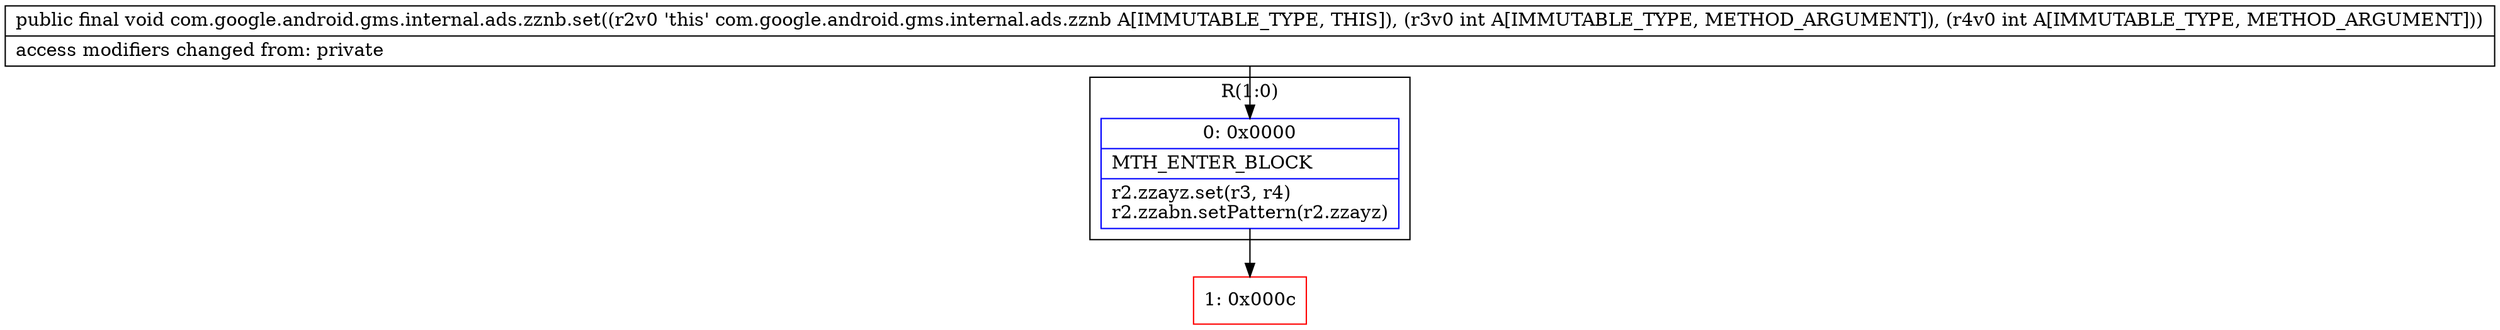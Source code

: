 digraph "CFG forcom.google.android.gms.internal.ads.zznb.set(II)V" {
subgraph cluster_Region_1028340980 {
label = "R(1:0)";
node [shape=record,color=blue];
Node_0 [shape=record,label="{0\:\ 0x0000|MTH_ENTER_BLOCK\l|r2.zzayz.set(r3, r4)\lr2.zzabn.setPattern(r2.zzayz)\l}"];
}
Node_1 [shape=record,color=red,label="{1\:\ 0x000c}"];
MethodNode[shape=record,label="{public final void com.google.android.gms.internal.ads.zznb.set((r2v0 'this' com.google.android.gms.internal.ads.zznb A[IMMUTABLE_TYPE, THIS]), (r3v0 int A[IMMUTABLE_TYPE, METHOD_ARGUMENT]), (r4v0 int A[IMMUTABLE_TYPE, METHOD_ARGUMENT]))  | access modifiers changed from: private\l}"];
MethodNode -> Node_0;
Node_0 -> Node_1;
}

